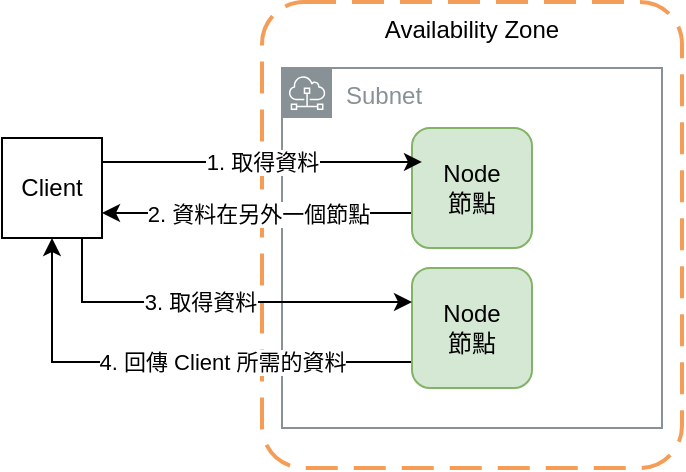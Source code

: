 <mxfile version="20.2.3" type="device"><diagram id="Ht1M8jgEwFfnCIfOTk4-" name="Page-1"><mxGraphModel dx="745" dy="513" grid="1" gridSize="10" guides="1" tooltips="1" connect="1" arrows="1" fold="1" page="1" pageScale="1" pageWidth="1169" pageHeight="827" math="0" shadow="0"><root><mxCell id="0"/><mxCell id="1" parent="0"/><mxCell id="FOXEX0rHd5SWP5_xNAB5-2" value="Availability Zone" style="rounded=1;arcSize=10;dashed=1;strokeColor=#F59D56;fillColor=none;gradientColor=none;dashPattern=8 4;strokeWidth=2;verticalAlign=top;" parent="1" vertex="1"><mxGeometry x="290" y="110" width="210" height="233" as="geometry"/></mxCell><mxCell id="gFLpRJx_ZoRFqa5E8rna-1" value="Subnet" style="sketch=0;outlineConnect=0;gradientColor=none;html=1;whiteSpace=wrap;fontSize=12;fontStyle=0;shape=mxgraph.aws4.group;grIcon=mxgraph.aws4.group_subnet;strokeColor=#879196;fillColor=none;verticalAlign=top;align=left;spacingLeft=30;fontColor=#879196;dashed=0;" parent="1" vertex="1"><mxGeometry x="300" y="143" width="190" height="180" as="geometry"/></mxCell><mxCell id="1vadvSTDnkSqBEKVxr-A-1" value="2. 資料在另外一個節點" style="edgeStyle=orthogonalEdgeStyle;rounded=0;orthogonalLoop=1;jettySize=auto;html=1;entryX=1;entryY=0.75;entryDx=0;entryDy=0;" edge="1" parent="1" source="FOXEX0rHd5SWP5_xNAB5-3" target="gFLpRJx_ZoRFqa5E8rna-6"><mxGeometry relative="1" as="geometry"><Array as="points"><mxPoint x="288" y="216"/></Array></mxGeometry></mxCell><mxCell id="FOXEX0rHd5SWP5_xNAB5-3" value="Node&lt;br&gt;節點" style="rounded=1;whiteSpace=wrap;html=1;fillColor=#d5e8d4;strokeColor=#82b366;" parent="1" vertex="1"><mxGeometry x="365" y="173" width="60" height="60" as="geometry"/></mxCell><mxCell id="1vadvSTDnkSqBEKVxr-A-2" value="4. 回傳 Client 所需的資料" style="edgeStyle=orthogonalEdgeStyle;rounded=0;orthogonalLoop=1;jettySize=auto;html=1;" edge="1" parent="1" source="FOXEX0rHd5SWP5_xNAB5-4" target="gFLpRJx_ZoRFqa5E8rna-6"><mxGeometry x="-0.215" relative="1" as="geometry"><Array as="points"><mxPoint x="185" y="290"/></Array><mxPoint as="offset"/></mxGeometry></mxCell><mxCell id="FOXEX0rHd5SWP5_xNAB5-4" value="Node&lt;br&gt;節點" style="rounded=1;whiteSpace=wrap;html=1;fillColor=#d5e8d4;strokeColor=#82b366;" parent="1" vertex="1"><mxGeometry x="365" y="243" width="60" height="60" as="geometry"/></mxCell><mxCell id="gFLpRJx_ZoRFqa5E8rna-14" value="1. 取得資料" style="edgeStyle=orthogonalEdgeStyle;rounded=0;orthogonalLoop=1;jettySize=auto;html=1;entryX=0.083;entryY=0.283;entryDx=0;entryDy=0;entryPerimeter=0;" parent="1" source="gFLpRJx_ZoRFqa5E8rna-6" target="FOXEX0rHd5SWP5_xNAB5-3" edge="1"><mxGeometry relative="1" as="geometry"><Array as="points"><mxPoint x="250" y="190"/><mxPoint x="250" y="190"/></Array></mxGeometry></mxCell><mxCell id="gFLpRJx_ZoRFqa5E8rna-6" value="Client" style="rounded=0;whiteSpace=wrap;html=1;" parent="1" vertex="1"><mxGeometry x="160" y="178" width="50" height="50" as="geometry"/></mxCell><mxCell id="gFLpRJx_ZoRFqa5E8rna-15" value="3. 取得資料" style="edgeStyle=orthogonalEdgeStyle;rounded=0;orthogonalLoop=1;jettySize=auto;html=1;exitX=0.5;exitY=1;exitDx=0;exitDy=0;" parent="1" source="gFLpRJx_ZoRFqa5E8rna-6" target="FOXEX0rHd5SWP5_xNAB5-4" edge="1"><mxGeometry relative="1" as="geometry"><mxPoint x="210.0" y="273" as="sourcePoint"/><Array as="points"><mxPoint x="200" y="228"/><mxPoint x="200" y="260"/></Array></mxGeometry></mxCell></root></mxGraphModel></diagram></mxfile>